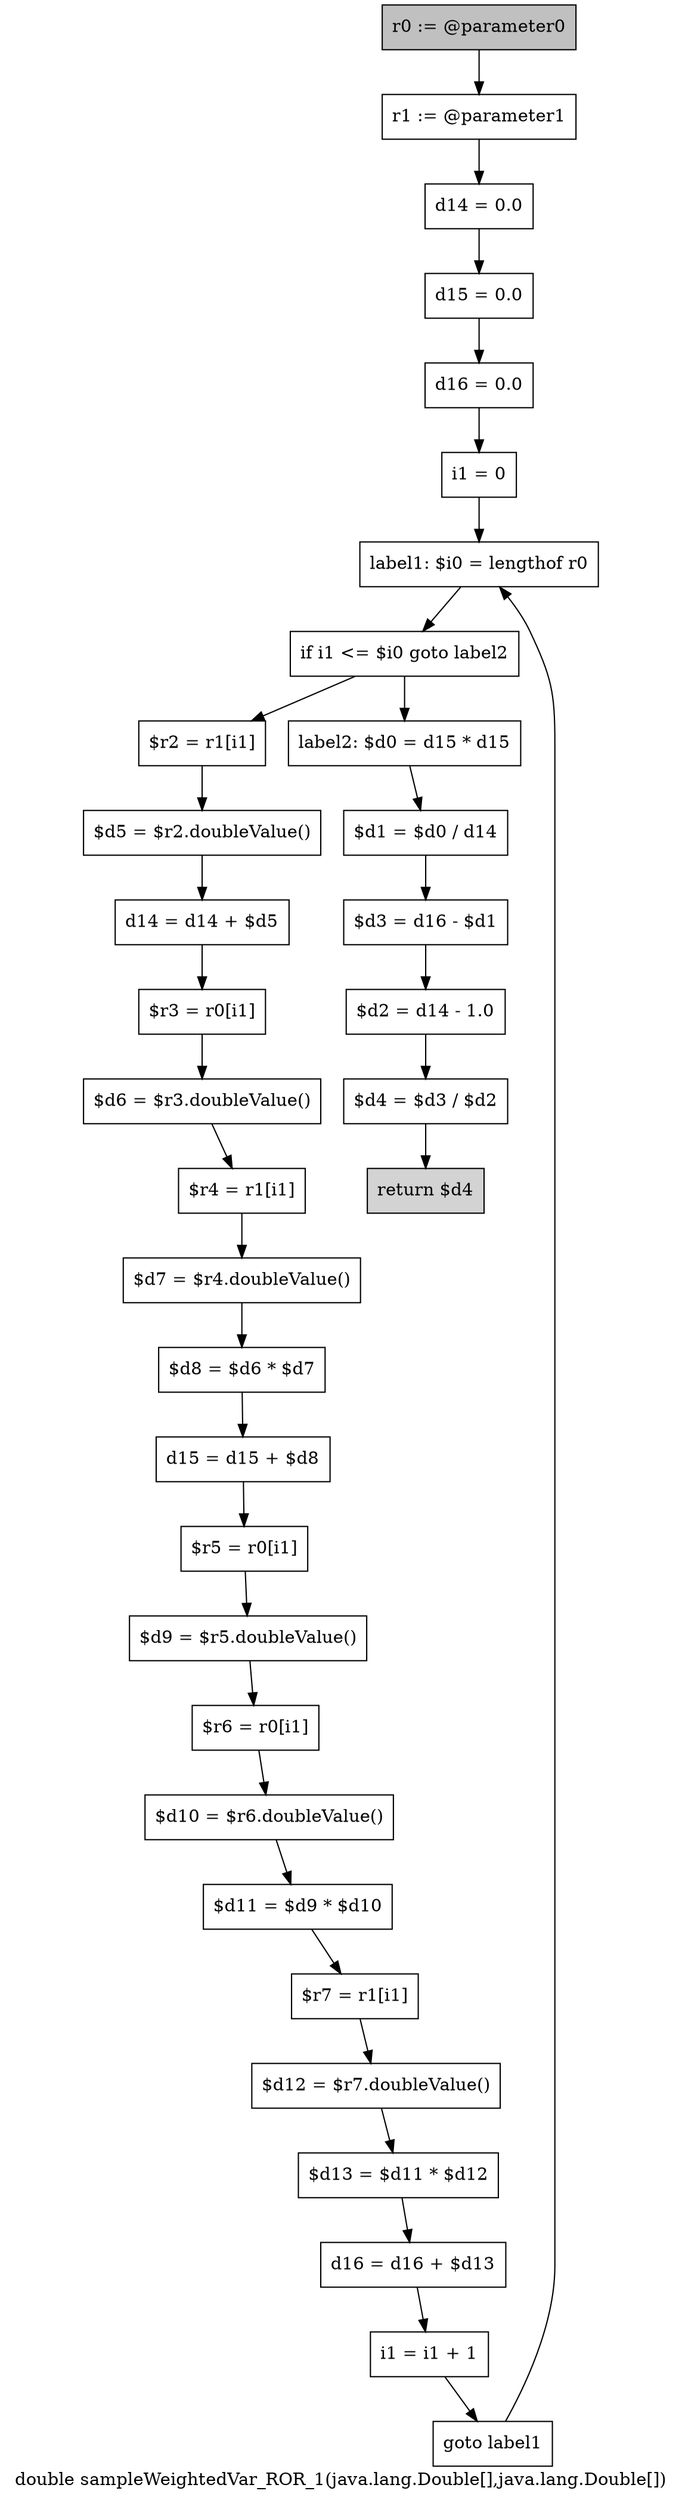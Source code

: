digraph "double sampleWeightedVar_ROR_1(java.lang.Double[],java.lang.Double[])" {
    label="double sampleWeightedVar_ROR_1(java.lang.Double[],java.lang.Double[])";
    node [shape=box];
    "0" [style=filled,fillcolor=gray,label="r0 := @parameter0",];
    "1" [label="r1 := @parameter1",];
    "0"->"1";
    "2" [label="d14 = 0.0",];
    "1"->"2";
    "3" [label="d15 = 0.0",];
    "2"->"3";
    "4" [label="d16 = 0.0",];
    "3"->"4";
    "5" [label="i1 = 0",];
    "4"->"5";
    "6" [label="label1: $i0 = lengthof r0",];
    "5"->"6";
    "7" [label="if i1 <= $i0 goto label2",];
    "6"->"7";
    "8" [label="$r2 = r1[i1]",];
    "7"->"8";
    "28" [label="label2: $d0 = d15 * d15",];
    "7"->"28";
    "9" [label="$d5 = $r2.doubleValue()",];
    "8"->"9";
    "10" [label="d14 = d14 + $d5",];
    "9"->"10";
    "11" [label="$r3 = r0[i1]",];
    "10"->"11";
    "12" [label="$d6 = $r3.doubleValue()",];
    "11"->"12";
    "13" [label="$r4 = r1[i1]",];
    "12"->"13";
    "14" [label="$d7 = $r4.doubleValue()",];
    "13"->"14";
    "15" [label="$d8 = $d6 * $d7",];
    "14"->"15";
    "16" [label="d15 = d15 + $d8",];
    "15"->"16";
    "17" [label="$r5 = r0[i1]",];
    "16"->"17";
    "18" [label="$d9 = $r5.doubleValue()",];
    "17"->"18";
    "19" [label="$r6 = r0[i1]",];
    "18"->"19";
    "20" [label="$d10 = $r6.doubleValue()",];
    "19"->"20";
    "21" [label="$d11 = $d9 * $d10",];
    "20"->"21";
    "22" [label="$r7 = r1[i1]",];
    "21"->"22";
    "23" [label="$d12 = $r7.doubleValue()",];
    "22"->"23";
    "24" [label="$d13 = $d11 * $d12",];
    "23"->"24";
    "25" [label="d16 = d16 + $d13",];
    "24"->"25";
    "26" [label="i1 = i1 + 1",];
    "25"->"26";
    "27" [label="goto label1",];
    "26"->"27";
    "27"->"6";
    "29" [label="$d1 = $d0 / d14",];
    "28"->"29";
    "30" [label="$d3 = d16 - $d1",];
    "29"->"30";
    "31" [label="$d2 = d14 - 1.0",];
    "30"->"31";
    "32" [label="$d4 = $d3 / $d2",];
    "31"->"32";
    "33" [style=filled,fillcolor=lightgray,label="return $d4",];
    "32"->"33";
}
